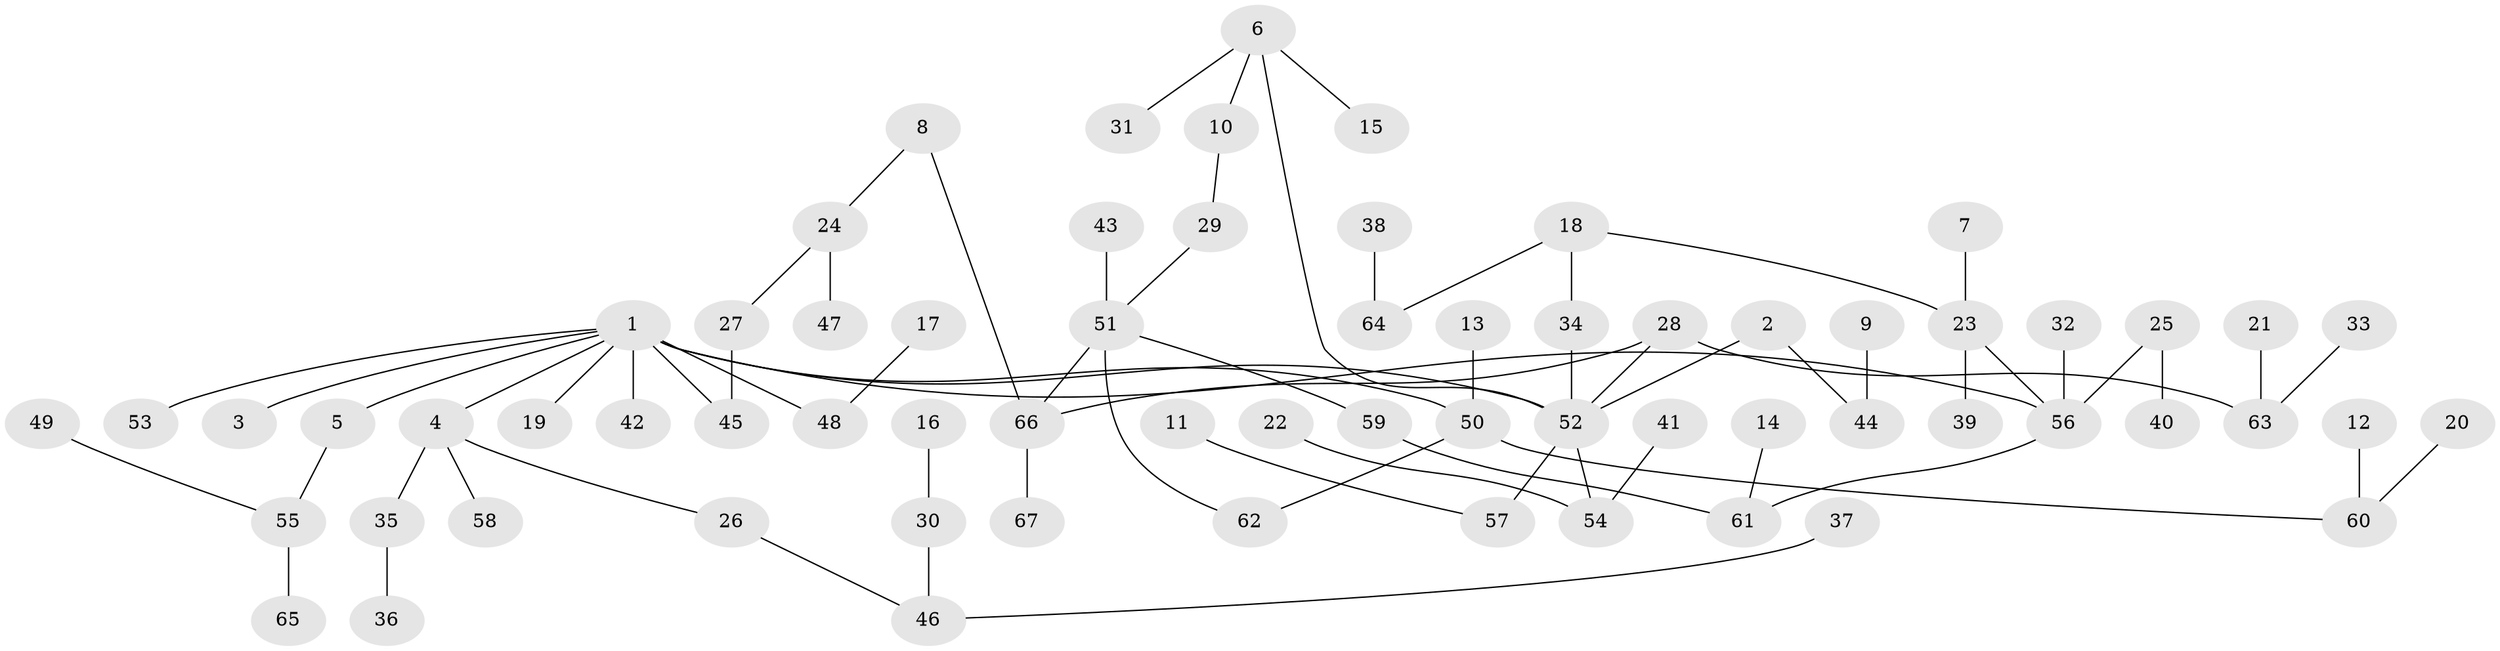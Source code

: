 // original degree distribution, {3: 0.15671641791044777, 8: 0.007462686567164179, 5: 0.05970149253731343, 7: 0.007462686567164179, 1: 0.47761194029850745, 2: 0.22388059701492538, 4: 0.06716417910447761}
// Generated by graph-tools (version 1.1) at 2025/25/03/09/25 03:25:34]
// undirected, 67 vertices, 71 edges
graph export_dot {
graph [start="1"]
  node [color=gray90,style=filled];
  1;
  2;
  3;
  4;
  5;
  6;
  7;
  8;
  9;
  10;
  11;
  12;
  13;
  14;
  15;
  16;
  17;
  18;
  19;
  20;
  21;
  22;
  23;
  24;
  25;
  26;
  27;
  28;
  29;
  30;
  31;
  32;
  33;
  34;
  35;
  36;
  37;
  38;
  39;
  40;
  41;
  42;
  43;
  44;
  45;
  46;
  47;
  48;
  49;
  50;
  51;
  52;
  53;
  54;
  55;
  56;
  57;
  58;
  59;
  60;
  61;
  62;
  63;
  64;
  65;
  66;
  67;
  1 -- 3 [weight=1.0];
  1 -- 4 [weight=1.0];
  1 -- 5 [weight=1.0];
  1 -- 19 [weight=1.0];
  1 -- 42 [weight=1.0];
  1 -- 45 [weight=1.0];
  1 -- 48 [weight=1.0];
  1 -- 50 [weight=1.0];
  1 -- 52 [weight=1.0];
  1 -- 53 [weight=1.0];
  1 -- 56 [weight=1.0];
  2 -- 44 [weight=1.0];
  2 -- 52 [weight=1.0];
  4 -- 26 [weight=1.0];
  4 -- 35 [weight=1.0];
  4 -- 58 [weight=1.0];
  5 -- 55 [weight=1.0];
  6 -- 10 [weight=1.0];
  6 -- 15 [weight=1.0];
  6 -- 31 [weight=1.0];
  6 -- 52 [weight=1.0];
  7 -- 23 [weight=1.0];
  8 -- 24 [weight=1.0];
  8 -- 66 [weight=1.0];
  9 -- 44 [weight=1.0];
  10 -- 29 [weight=1.0];
  11 -- 57 [weight=1.0];
  12 -- 60 [weight=1.0];
  13 -- 50 [weight=1.0];
  14 -- 61 [weight=1.0];
  16 -- 30 [weight=1.0];
  17 -- 48 [weight=1.0];
  18 -- 23 [weight=1.0];
  18 -- 34 [weight=1.0];
  18 -- 64 [weight=1.0];
  20 -- 60 [weight=1.0];
  21 -- 63 [weight=1.0];
  22 -- 54 [weight=1.0];
  23 -- 39 [weight=1.0];
  23 -- 56 [weight=1.0];
  24 -- 27 [weight=1.0];
  24 -- 47 [weight=1.0];
  25 -- 40 [weight=1.0];
  25 -- 56 [weight=1.0];
  26 -- 46 [weight=1.0];
  27 -- 45 [weight=1.0];
  28 -- 52 [weight=1.0];
  28 -- 63 [weight=1.0];
  28 -- 66 [weight=1.0];
  29 -- 51 [weight=1.0];
  30 -- 46 [weight=1.0];
  32 -- 56 [weight=1.0];
  33 -- 63 [weight=1.0];
  34 -- 52 [weight=1.0];
  35 -- 36 [weight=1.0];
  37 -- 46 [weight=1.0];
  38 -- 64 [weight=1.0];
  41 -- 54 [weight=1.0];
  43 -- 51 [weight=1.0];
  49 -- 55 [weight=1.0];
  50 -- 60 [weight=1.0];
  50 -- 62 [weight=1.0];
  51 -- 59 [weight=1.0];
  51 -- 62 [weight=1.0];
  51 -- 66 [weight=1.0];
  52 -- 54 [weight=1.0];
  52 -- 57 [weight=2.0];
  55 -- 65 [weight=1.0];
  56 -- 61 [weight=1.0];
  59 -- 61 [weight=1.0];
  66 -- 67 [weight=1.0];
}
